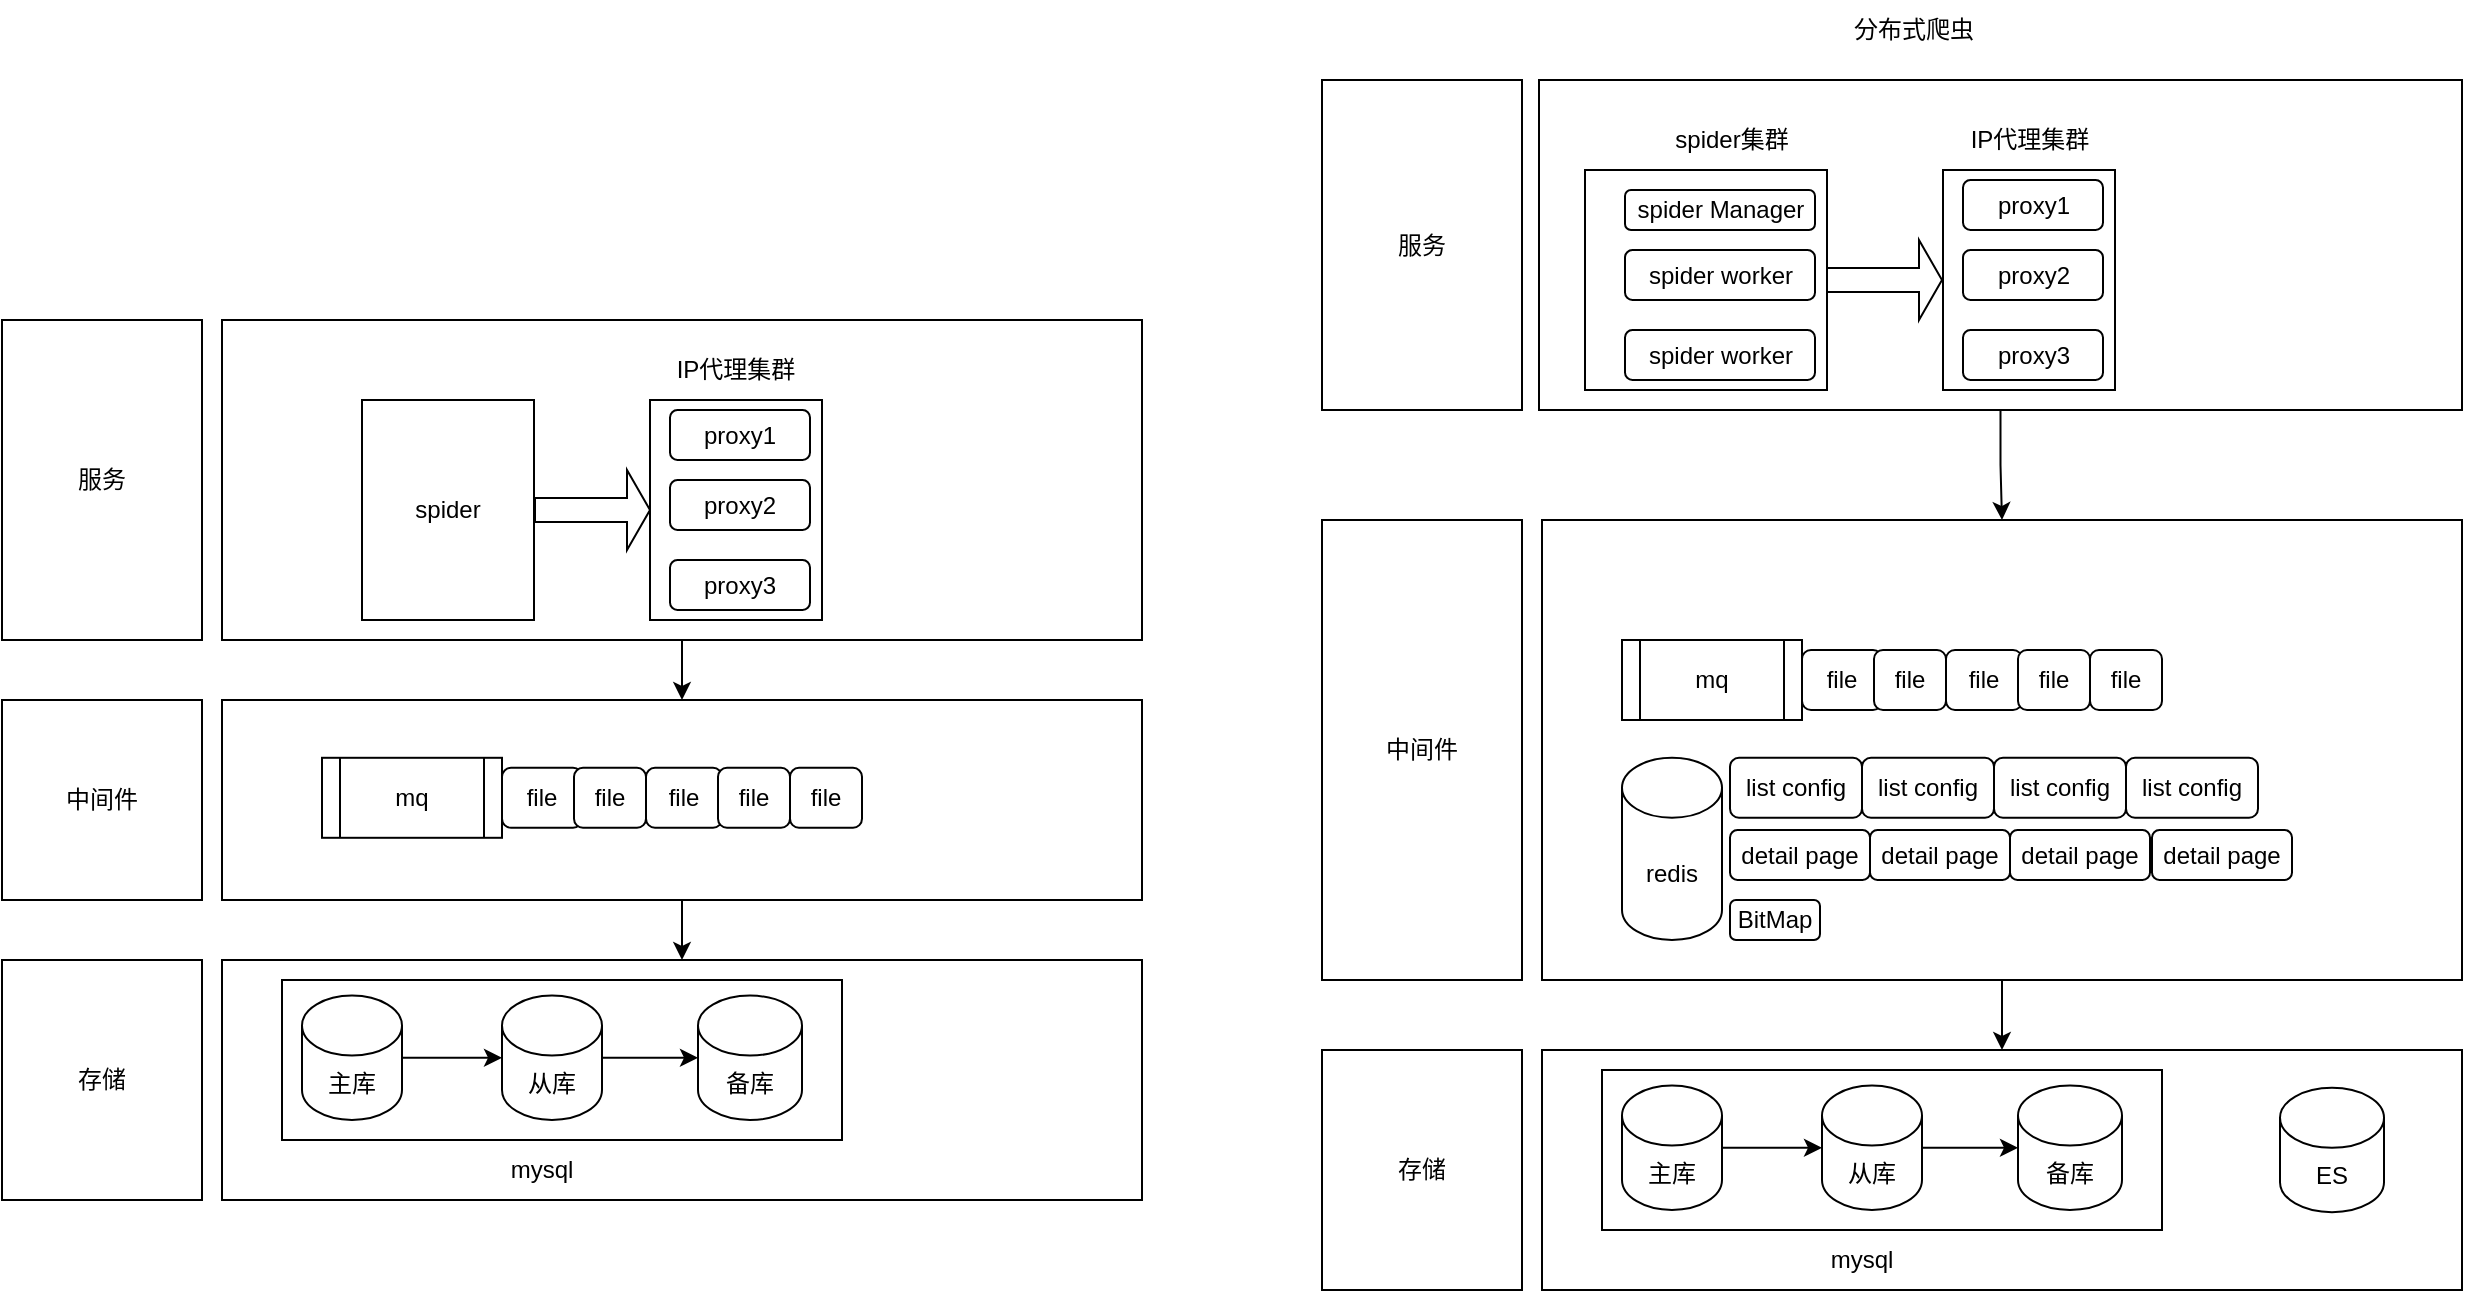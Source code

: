 <mxfile version="18.2.0" type="github">
  <diagram id="PfBPDpIyo2bPwcz3J0ad" name="第 1 页">
    <mxGraphModel dx="1422" dy="1931" grid="1" gridSize="10" guides="1" tooltips="1" connect="1" arrows="1" fold="1" page="1" pageScale="1" pageWidth="827" pageHeight="1169" math="0" shadow="0">
      <root>
        <mxCell id="0" />
        <mxCell id="1" parent="0" />
        <mxCell id="mA__yqEP0Z9pplXgvL4o-2" value="" style="rounded=0;whiteSpace=wrap;html=1;" vertex="1" parent="1">
          <mxGeometry x="160" y="460" width="460" height="120" as="geometry" />
        </mxCell>
        <mxCell id="mA__yqEP0Z9pplXgvL4o-6" value="" style="rounded=0;whiteSpace=wrap;html=1;" vertex="1" parent="1">
          <mxGeometry x="190" y="470" width="280" height="80" as="geometry" />
        </mxCell>
        <mxCell id="mA__yqEP0Z9pplXgvL4o-12" value="" style="edgeStyle=orthogonalEdgeStyle;rounded=0;orthogonalLoop=1;jettySize=auto;html=1;" edge="1" parent="1" source="mA__yqEP0Z9pplXgvL4o-7" target="mA__yqEP0Z9pplXgvL4o-8">
          <mxGeometry relative="1" as="geometry" />
        </mxCell>
        <mxCell id="mA__yqEP0Z9pplXgvL4o-7" value="主库" style="shape=cylinder3;whiteSpace=wrap;html=1;boundedLbl=1;backgroundOutline=1;size=15;" vertex="1" parent="1">
          <mxGeometry x="200" y="477.8" width="50" height="62.2" as="geometry" />
        </mxCell>
        <mxCell id="mA__yqEP0Z9pplXgvL4o-11" value="" style="edgeStyle=orthogonalEdgeStyle;rounded=0;orthogonalLoop=1;jettySize=auto;html=1;" edge="1" parent="1" source="mA__yqEP0Z9pplXgvL4o-8" target="mA__yqEP0Z9pplXgvL4o-10">
          <mxGeometry relative="1" as="geometry" />
        </mxCell>
        <mxCell id="mA__yqEP0Z9pplXgvL4o-8" value="从库" style="shape=cylinder3;whiteSpace=wrap;html=1;boundedLbl=1;backgroundOutline=1;size=15;" vertex="1" parent="1">
          <mxGeometry x="300" y="477.81" width="50" height="62.19" as="geometry" />
        </mxCell>
        <mxCell id="mA__yqEP0Z9pplXgvL4o-10" value="备库" style="shape=cylinder3;whiteSpace=wrap;html=1;boundedLbl=1;backgroundOutline=1;size=15;" vertex="1" parent="1">
          <mxGeometry x="398" y="477.81" width="52" height="62.19" as="geometry" />
        </mxCell>
        <mxCell id="mA__yqEP0Z9pplXgvL4o-52" style="edgeStyle=orthogonalEdgeStyle;rounded=0;orthogonalLoop=1;jettySize=auto;html=1;entryX=0.5;entryY=0;entryDx=0;entryDy=0;" edge="1" parent="1" source="mA__yqEP0Z9pplXgvL4o-14" target="mA__yqEP0Z9pplXgvL4o-42">
          <mxGeometry relative="1" as="geometry" />
        </mxCell>
        <mxCell id="mA__yqEP0Z9pplXgvL4o-14" value="" style="rounded=0;whiteSpace=wrap;html=1;" vertex="1" parent="1">
          <mxGeometry x="160" y="140" width="460" height="160" as="geometry" />
        </mxCell>
        <mxCell id="mA__yqEP0Z9pplXgvL4o-16" value="spider" style="rounded=0;whiteSpace=wrap;html=1;" vertex="1" parent="1">
          <mxGeometry x="230" y="180" width="86" height="110" as="geometry" />
        </mxCell>
        <mxCell id="mA__yqEP0Z9pplXgvL4o-23" value="服务" style="rounded=0;whiteSpace=wrap;html=1;" vertex="1" parent="1">
          <mxGeometry x="50" y="140" width="100" height="160" as="geometry" />
        </mxCell>
        <mxCell id="mA__yqEP0Z9pplXgvL4o-29" value="" style="rounded=0;whiteSpace=wrap;html=1;" vertex="1" parent="1">
          <mxGeometry x="374" y="180" width="86" height="110" as="geometry" />
        </mxCell>
        <mxCell id="mA__yqEP0Z9pplXgvL4o-30" value="proxy1" style="rounded=1;whiteSpace=wrap;html=1;" vertex="1" parent="1">
          <mxGeometry x="384" y="185" width="70" height="25" as="geometry" />
        </mxCell>
        <mxCell id="mA__yqEP0Z9pplXgvL4o-31" value="proxy2" style="rounded=1;whiteSpace=wrap;html=1;" vertex="1" parent="1">
          <mxGeometry x="384" y="220" width="70" height="25" as="geometry" />
        </mxCell>
        <mxCell id="mA__yqEP0Z9pplXgvL4o-32" value="proxy3" style="rounded=1;whiteSpace=wrap;html=1;" vertex="1" parent="1">
          <mxGeometry x="384" y="260" width="70" height="25" as="geometry" />
        </mxCell>
        <mxCell id="mA__yqEP0Z9pplXgvL4o-33" value="IP代理集群" style="text;html=1;strokeColor=none;fillColor=none;align=center;verticalAlign=middle;whiteSpace=wrap;rounded=0;" vertex="1" parent="1">
          <mxGeometry x="374" y="150" width="86" height="30" as="geometry" />
        </mxCell>
        <mxCell id="mA__yqEP0Z9pplXgvL4o-51" style="edgeStyle=orthogonalEdgeStyle;rounded=0;orthogonalLoop=1;jettySize=auto;html=1;entryX=0.5;entryY=0;entryDx=0;entryDy=0;" edge="1" parent="1" source="mA__yqEP0Z9pplXgvL4o-42" target="mA__yqEP0Z9pplXgvL4o-2">
          <mxGeometry relative="1" as="geometry" />
        </mxCell>
        <mxCell id="mA__yqEP0Z9pplXgvL4o-42" value="" style="rounded=0;whiteSpace=wrap;html=1;" vertex="1" parent="1">
          <mxGeometry x="160" y="330" width="460" height="100" as="geometry" />
        </mxCell>
        <mxCell id="mA__yqEP0Z9pplXgvL4o-43" value="中间件" style="whiteSpace=wrap;html=1;aspect=fixed;" vertex="1" parent="1">
          <mxGeometry x="50" y="330" width="100" height="100" as="geometry" />
        </mxCell>
        <mxCell id="mA__yqEP0Z9pplXgvL4o-84" value="mysql" style="text;html=1;strokeColor=none;fillColor=none;align=center;verticalAlign=middle;whiteSpace=wrap;rounded=0;" vertex="1" parent="1">
          <mxGeometry x="290" y="550" width="60" height="30" as="geometry" />
        </mxCell>
        <mxCell id="mA__yqEP0Z9pplXgvL4o-88" value="存储" style="rounded=0;whiteSpace=wrap;html=1;" vertex="1" parent="1">
          <mxGeometry x="50" y="460" width="100" height="120" as="geometry" />
        </mxCell>
        <mxCell id="mA__yqEP0Z9pplXgvL4o-89" value="mq" style="shape=process;whiteSpace=wrap;html=1;backgroundOutline=1;" vertex="1" parent="1">
          <mxGeometry x="210" y="358.9" width="90" height="40" as="geometry" />
        </mxCell>
        <mxCell id="mA__yqEP0Z9pplXgvL4o-98" value="" style="rounded=0;whiteSpace=wrap;html=1;" vertex="1" parent="1">
          <mxGeometry x="820" y="505" width="460" height="120" as="geometry" />
        </mxCell>
        <mxCell id="mA__yqEP0Z9pplXgvL4o-99" value="" style="rounded=0;whiteSpace=wrap;html=1;" vertex="1" parent="1">
          <mxGeometry x="850" y="515" width="280" height="80" as="geometry" />
        </mxCell>
        <mxCell id="mA__yqEP0Z9pplXgvL4o-100" value="" style="edgeStyle=orthogonalEdgeStyle;rounded=0;orthogonalLoop=1;jettySize=auto;html=1;" edge="1" parent="1" source="mA__yqEP0Z9pplXgvL4o-101" target="mA__yqEP0Z9pplXgvL4o-103">
          <mxGeometry relative="1" as="geometry" />
        </mxCell>
        <mxCell id="mA__yqEP0Z9pplXgvL4o-101" value="主库" style="shape=cylinder3;whiteSpace=wrap;html=1;boundedLbl=1;backgroundOutline=1;size=15;" vertex="1" parent="1">
          <mxGeometry x="860" y="522.8" width="50" height="62.2" as="geometry" />
        </mxCell>
        <mxCell id="mA__yqEP0Z9pplXgvL4o-102" value="" style="edgeStyle=orthogonalEdgeStyle;rounded=0;orthogonalLoop=1;jettySize=auto;html=1;" edge="1" parent="1" source="mA__yqEP0Z9pplXgvL4o-103" target="mA__yqEP0Z9pplXgvL4o-104">
          <mxGeometry relative="1" as="geometry" />
        </mxCell>
        <mxCell id="mA__yqEP0Z9pplXgvL4o-103" value="从库" style="shape=cylinder3;whiteSpace=wrap;html=1;boundedLbl=1;backgroundOutline=1;size=15;" vertex="1" parent="1">
          <mxGeometry x="960" y="522.81" width="50" height="62.19" as="geometry" />
        </mxCell>
        <mxCell id="mA__yqEP0Z9pplXgvL4o-104" value="备库" style="shape=cylinder3;whiteSpace=wrap;html=1;boundedLbl=1;backgroundOutline=1;size=15;" vertex="1" parent="1">
          <mxGeometry x="1058" y="522.81" width="52" height="62.19" as="geometry" />
        </mxCell>
        <mxCell id="mA__yqEP0Z9pplXgvL4o-105" style="edgeStyle=orthogonalEdgeStyle;rounded=0;orthogonalLoop=1;jettySize=auto;html=1;entryX=0.5;entryY=0;entryDx=0;entryDy=0;" edge="1" parent="1" source="mA__yqEP0Z9pplXgvL4o-106" target="mA__yqEP0Z9pplXgvL4o-120">
          <mxGeometry relative="1" as="geometry" />
        </mxCell>
        <mxCell id="mA__yqEP0Z9pplXgvL4o-106" value="" style="rounded=0;whiteSpace=wrap;html=1;" vertex="1" parent="1">
          <mxGeometry x="818.5" y="20" width="461.5" height="165" as="geometry" />
        </mxCell>
        <mxCell id="mA__yqEP0Z9pplXgvL4o-107" value="" style="rounded=0;whiteSpace=wrap;html=1;" vertex="1" parent="1">
          <mxGeometry x="841.5" y="65" width="121" height="110" as="geometry" />
        </mxCell>
        <mxCell id="mA__yqEP0Z9pplXgvL4o-108" value="服务" style="rounded=0;whiteSpace=wrap;html=1;" vertex="1" parent="1">
          <mxGeometry x="710" y="20" width="100" height="165" as="geometry" />
        </mxCell>
        <mxCell id="mA__yqEP0Z9pplXgvL4o-109" value="spider Manager" style="rounded=1;whiteSpace=wrap;html=1;" vertex="1" parent="1">
          <mxGeometry x="861.5" y="75" width="95" height="20" as="geometry" />
        </mxCell>
        <mxCell id="mA__yqEP0Z9pplXgvL4o-110" value="spider worker" style="rounded=1;whiteSpace=wrap;html=1;" vertex="1" parent="1">
          <mxGeometry x="861.5" y="105" width="95" height="25" as="geometry" />
        </mxCell>
        <mxCell id="mA__yqEP0Z9pplXgvL4o-112" value="spider集群" style="text;html=1;strokeColor=none;fillColor=none;align=center;verticalAlign=middle;whiteSpace=wrap;rounded=0;" vertex="1" parent="1">
          <mxGeometry x="871.5" y="35" width="86" height="30" as="geometry" />
        </mxCell>
        <mxCell id="mA__yqEP0Z9pplXgvL4o-113" value="" style="rounded=0;whiteSpace=wrap;html=1;" vertex="1" parent="1">
          <mxGeometry x="1020.5" y="65" width="86" height="110" as="geometry" />
        </mxCell>
        <mxCell id="mA__yqEP0Z9pplXgvL4o-114" value="proxy1" style="rounded=1;whiteSpace=wrap;html=1;" vertex="1" parent="1">
          <mxGeometry x="1030.5" y="70" width="70" height="25" as="geometry" />
        </mxCell>
        <mxCell id="mA__yqEP0Z9pplXgvL4o-115" value="proxy2" style="rounded=1;whiteSpace=wrap;html=1;" vertex="1" parent="1">
          <mxGeometry x="1030.5" y="105" width="70" height="25" as="geometry" />
        </mxCell>
        <mxCell id="mA__yqEP0Z9pplXgvL4o-116" value="proxy3" style="rounded=1;whiteSpace=wrap;html=1;" vertex="1" parent="1">
          <mxGeometry x="1030.5" y="145" width="70" height="25" as="geometry" />
        </mxCell>
        <mxCell id="mA__yqEP0Z9pplXgvL4o-117" value="IP代理集群" style="text;html=1;strokeColor=none;fillColor=none;align=center;verticalAlign=middle;whiteSpace=wrap;rounded=0;" vertex="1" parent="1">
          <mxGeometry x="1020.5" y="35" width="86" height="30" as="geometry" />
        </mxCell>
        <mxCell id="mA__yqEP0Z9pplXgvL4o-119" style="edgeStyle=orthogonalEdgeStyle;rounded=0;orthogonalLoop=1;jettySize=auto;html=1;entryX=0.5;entryY=0;entryDx=0;entryDy=0;" edge="1" parent="1" source="mA__yqEP0Z9pplXgvL4o-120" target="mA__yqEP0Z9pplXgvL4o-98">
          <mxGeometry relative="1" as="geometry" />
        </mxCell>
        <mxCell id="mA__yqEP0Z9pplXgvL4o-120" value="" style="rounded=0;whiteSpace=wrap;html=1;" vertex="1" parent="1">
          <mxGeometry x="820" y="240" width="460" height="230" as="geometry" />
        </mxCell>
        <mxCell id="mA__yqEP0Z9pplXgvL4o-122" value="redis" style="shape=cylinder3;whiteSpace=wrap;html=1;boundedLbl=1;backgroundOutline=1;size=15;" vertex="1" parent="1">
          <mxGeometry x="860" y="358.9" width="50" height="91.1" as="geometry" />
        </mxCell>
        <mxCell id="mA__yqEP0Z9pplXgvL4o-123" value="mysql" style="text;html=1;strokeColor=none;fillColor=none;align=center;verticalAlign=middle;whiteSpace=wrap;rounded=0;" vertex="1" parent="1">
          <mxGeometry x="950" y="595" width="60" height="30" as="geometry" />
        </mxCell>
        <mxCell id="mA__yqEP0Z9pplXgvL4o-124" value="存储" style="rounded=0;whiteSpace=wrap;html=1;" vertex="1" parent="1">
          <mxGeometry x="710" y="505" width="100" height="120" as="geometry" />
        </mxCell>
        <mxCell id="mA__yqEP0Z9pplXgvL4o-133" value="ES" style="shape=cylinder3;whiteSpace=wrap;html=1;boundedLbl=1;backgroundOutline=1;size=15;" vertex="1" parent="1">
          <mxGeometry x="1189" y="523.91" width="52" height="62.19" as="geometry" />
        </mxCell>
        <mxCell id="mA__yqEP0Z9pplXgvL4o-134" value="分布式爬虫" style="text;html=1;strokeColor=none;fillColor=none;align=center;verticalAlign=middle;whiteSpace=wrap;rounded=0;" vertex="1" parent="1">
          <mxGeometry x="962.5" y="-20" width="86" height="30" as="geometry" />
        </mxCell>
        <mxCell id="mA__yqEP0Z9pplXgvL4o-137" value="file" style="rounded=1;whiteSpace=wrap;html=1;" vertex="1" parent="1">
          <mxGeometry x="300" y="363.9" width="40" height="30" as="geometry" />
        </mxCell>
        <mxCell id="mA__yqEP0Z9pplXgvL4o-138" value="&lt;span style=&quot;&quot;&gt;file&lt;/span&gt;" style="rounded=1;whiteSpace=wrap;html=1;" vertex="1" parent="1">
          <mxGeometry x="336" y="363.9" width="36" height="30" as="geometry" />
        </mxCell>
        <mxCell id="mA__yqEP0Z9pplXgvL4o-139" value="&lt;span style=&quot;&quot;&gt;file&lt;/span&gt;" style="rounded=1;whiteSpace=wrap;html=1;" vertex="1" parent="1">
          <mxGeometry x="372" y="363.9" width="38" height="30" as="geometry" />
        </mxCell>
        <mxCell id="mA__yqEP0Z9pplXgvL4o-142" value="&lt;span style=&quot;&quot;&gt;file&lt;/span&gt;" style="rounded=1;whiteSpace=wrap;html=1;" vertex="1" parent="1">
          <mxGeometry x="408" y="363.9" width="36" height="30" as="geometry" />
        </mxCell>
        <mxCell id="mA__yqEP0Z9pplXgvL4o-143" value="&lt;span style=&quot;&quot;&gt;file&lt;/span&gt;" style="rounded=1;whiteSpace=wrap;html=1;" vertex="1" parent="1">
          <mxGeometry x="444" y="363.9" width="36" height="30" as="geometry" />
        </mxCell>
        <mxCell id="mA__yqEP0Z9pplXgvL4o-152" value="mq" style="shape=process;whiteSpace=wrap;html=1;backgroundOutline=1;" vertex="1" parent="1">
          <mxGeometry x="860" y="300" width="90" height="40" as="geometry" />
        </mxCell>
        <mxCell id="mA__yqEP0Z9pplXgvL4o-153" value="file" style="rounded=1;whiteSpace=wrap;html=1;" vertex="1" parent="1">
          <mxGeometry x="950" y="305" width="40" height="30" as="geometry" />
        </mxCell>
        <mxCell id="mA__yqEP0Z9pplXgvL4o-154" value="&lt;span style=&quot;&quot;&gt;file&lt;/span&gt;" style="rounded=1;whiteSpace=wrap;html=1;" vertex="1" parent="1">
          <mxGeometry x="986" y="305" width="36" height="30" as="geometry" />
        </mxCell>
        <mxCell id="mA__yqEP0Z9pplXgvL4o-155" value="&lt;span style=&quot;&quot;&gt;file&lt;/span&gt;" style="rounded=1;whiteSpace=wrap;html=1;" vertex="1" parent="1">
          <mxGeometry x="1022" y="305" width="38" height="30" as="geometry" />
        </mxCell>
        <mxCell id="mA__yqEP0Z9pplXgvL4o-156" value="&lt;span style=&quot;&quot;&gt;file&lt;/span&gt;" style="rounded=1;whiteSpace=wrap;html=1;" vertex="1" parent="1">
          <mxGeometry x="1058" y="305" width="36" height="30" as="geometry" />
        </mxCell>
        <mxCell id="mA__yqEP0Z9pplXgvL4o-157" value="&lt;span style=&quot;&quot;&gt;file&lt;/span&gt;" style="rounded=1;whiteSpace=wrap;html=1;" vertex="1" parent="1">
          <mxGeometry x="1094" y="305" width="36" height="30" as="geometry" />
        </mxCell>
        <mxCell id="mA__yqEP0Z9pplXgvL4o-158" value="list config" style="rounded=1;whiteSpace=wrap;html=1;" vertex="1" parent="1">
          <mxGeometry x="914" y="358.9" width="66" height="30" as="geometry" />
        </mxCell>
        <mxCell id="mA__yqEP0Z9pplXgvL4o-171" value="BitMap" style="rounded=1;whiteSpace=wrap;html=1;" vertex="1" parent="1">
          <mxGeometry x="914" y="430" width="45" height="20" as="geometry" />
        </mxCell>
        <mxCell id="mA__yqEP0Z9pplXgvL4o-182" value="detail page" style="rounded=1;whiteSpace=wrap;html=1;" vertex="1" parent="1">
          <mxGeometry x="914" y="395" width="70" height="25" as="geometry" />
        </mxCell>
        <mxCell id="mA__yqEP0Z9pplXgvL4o-184" value="detail page" style="rounded=1;whiteSpace=wrap;html=1;" vertex="1" parent="1">
          <mxGeometry x="984" y="395" width="70" height="25" as="geometry" />
        </mxCell>
        <mxCell id="mA__yqEP0Z9pplXgvL4o-185" value="detail page" style="rounded=1;whiteSpace=wrap;html=1;" vertex="1" parent="1">
          <mxGeometry x="1054" y="395" width="70" height="25" as="geometry" />
        </mxCell>
        <mxCell id="mA__yqEP0Z9pplXgvL4o-186" value="detail page" style="rounded=1;whiteSpace=wrap;html=1;" vertex="1" parent="1">
          <mxGeometry x="1125" y="395" width="70" height="25" as="geometry" />
        </mxCell>
        <mxCell id="mA__yqEP0Z9pplXgvL4o-187" value="spider worker" style="rounded=1;whiteSpace=wrap;html=1;" vertex="1" parent="1">
          <mxGeometry x="861.5" y="145" width="95" height="25" as="geometry" />
        </mxCell>
        <mxCell id="mA__yqEP0Z9pplXgvL4o-189" value="中间件" style="rounded=0;whiteSpace=wrap;html=1;" vertex="1" parent="1">
          <mxGeometry x="710" y="240" width="100" height="230" as="geometry" />
        </mxCell>
        <mxCell id="mA__yqEP0Z9pplXgvL4o-190" value="list config" style="rounded=1;whiteSpace=wrap;html=1;" vertex="1" parent="1">
          <mxGeometry x="980" y="358.9" width="66" height="30" as="geometry" />
        </mxCell>
        <mxCell id="mA__yqEP0Z9pplXgvL4o-191" value="list config" style="rounded=1;whiteSpace=wrap;html=1;" vertex="1" parent="1">
          <mxGeometry x="1046" y="358.9" width="66" height="30" as="geometry" />
        </mxCell>
        <mxCell id="mA__yqEP0Z9pplXgvL4o-192" value="list config" style="rounded=1;whiteSpace=wrap;html=1;" vertex="1" parent="1">
          <mxGeometry x="1112" y="358.9" width="66" height="30" as="geometry" />
        </mxCell>
        <mxCell id="mA__yqEP0Z9pplXgvL4o-194" value="" style="shape=singleArrow;whiteSpace=wrap;html=1;" vertex="1" parent="1">
          <mxGeometry x="962.5" y="100" width="57.5" height="40" as="geometry" />
        </mxCell>
        <mxCell id="mA__yqEP0Z9pplXgvL4o-195" value="" style="shape=singleArrow;whiteSpace=wrap;html=1;" vertex="1" parent="1">
          <mxGeometry x="316.5" y="215" width="57.5" height="40" as="geometry" />
        </mxCell>
      </root>
    </mxGraphModel>
  </diagram>
</mxfile>
